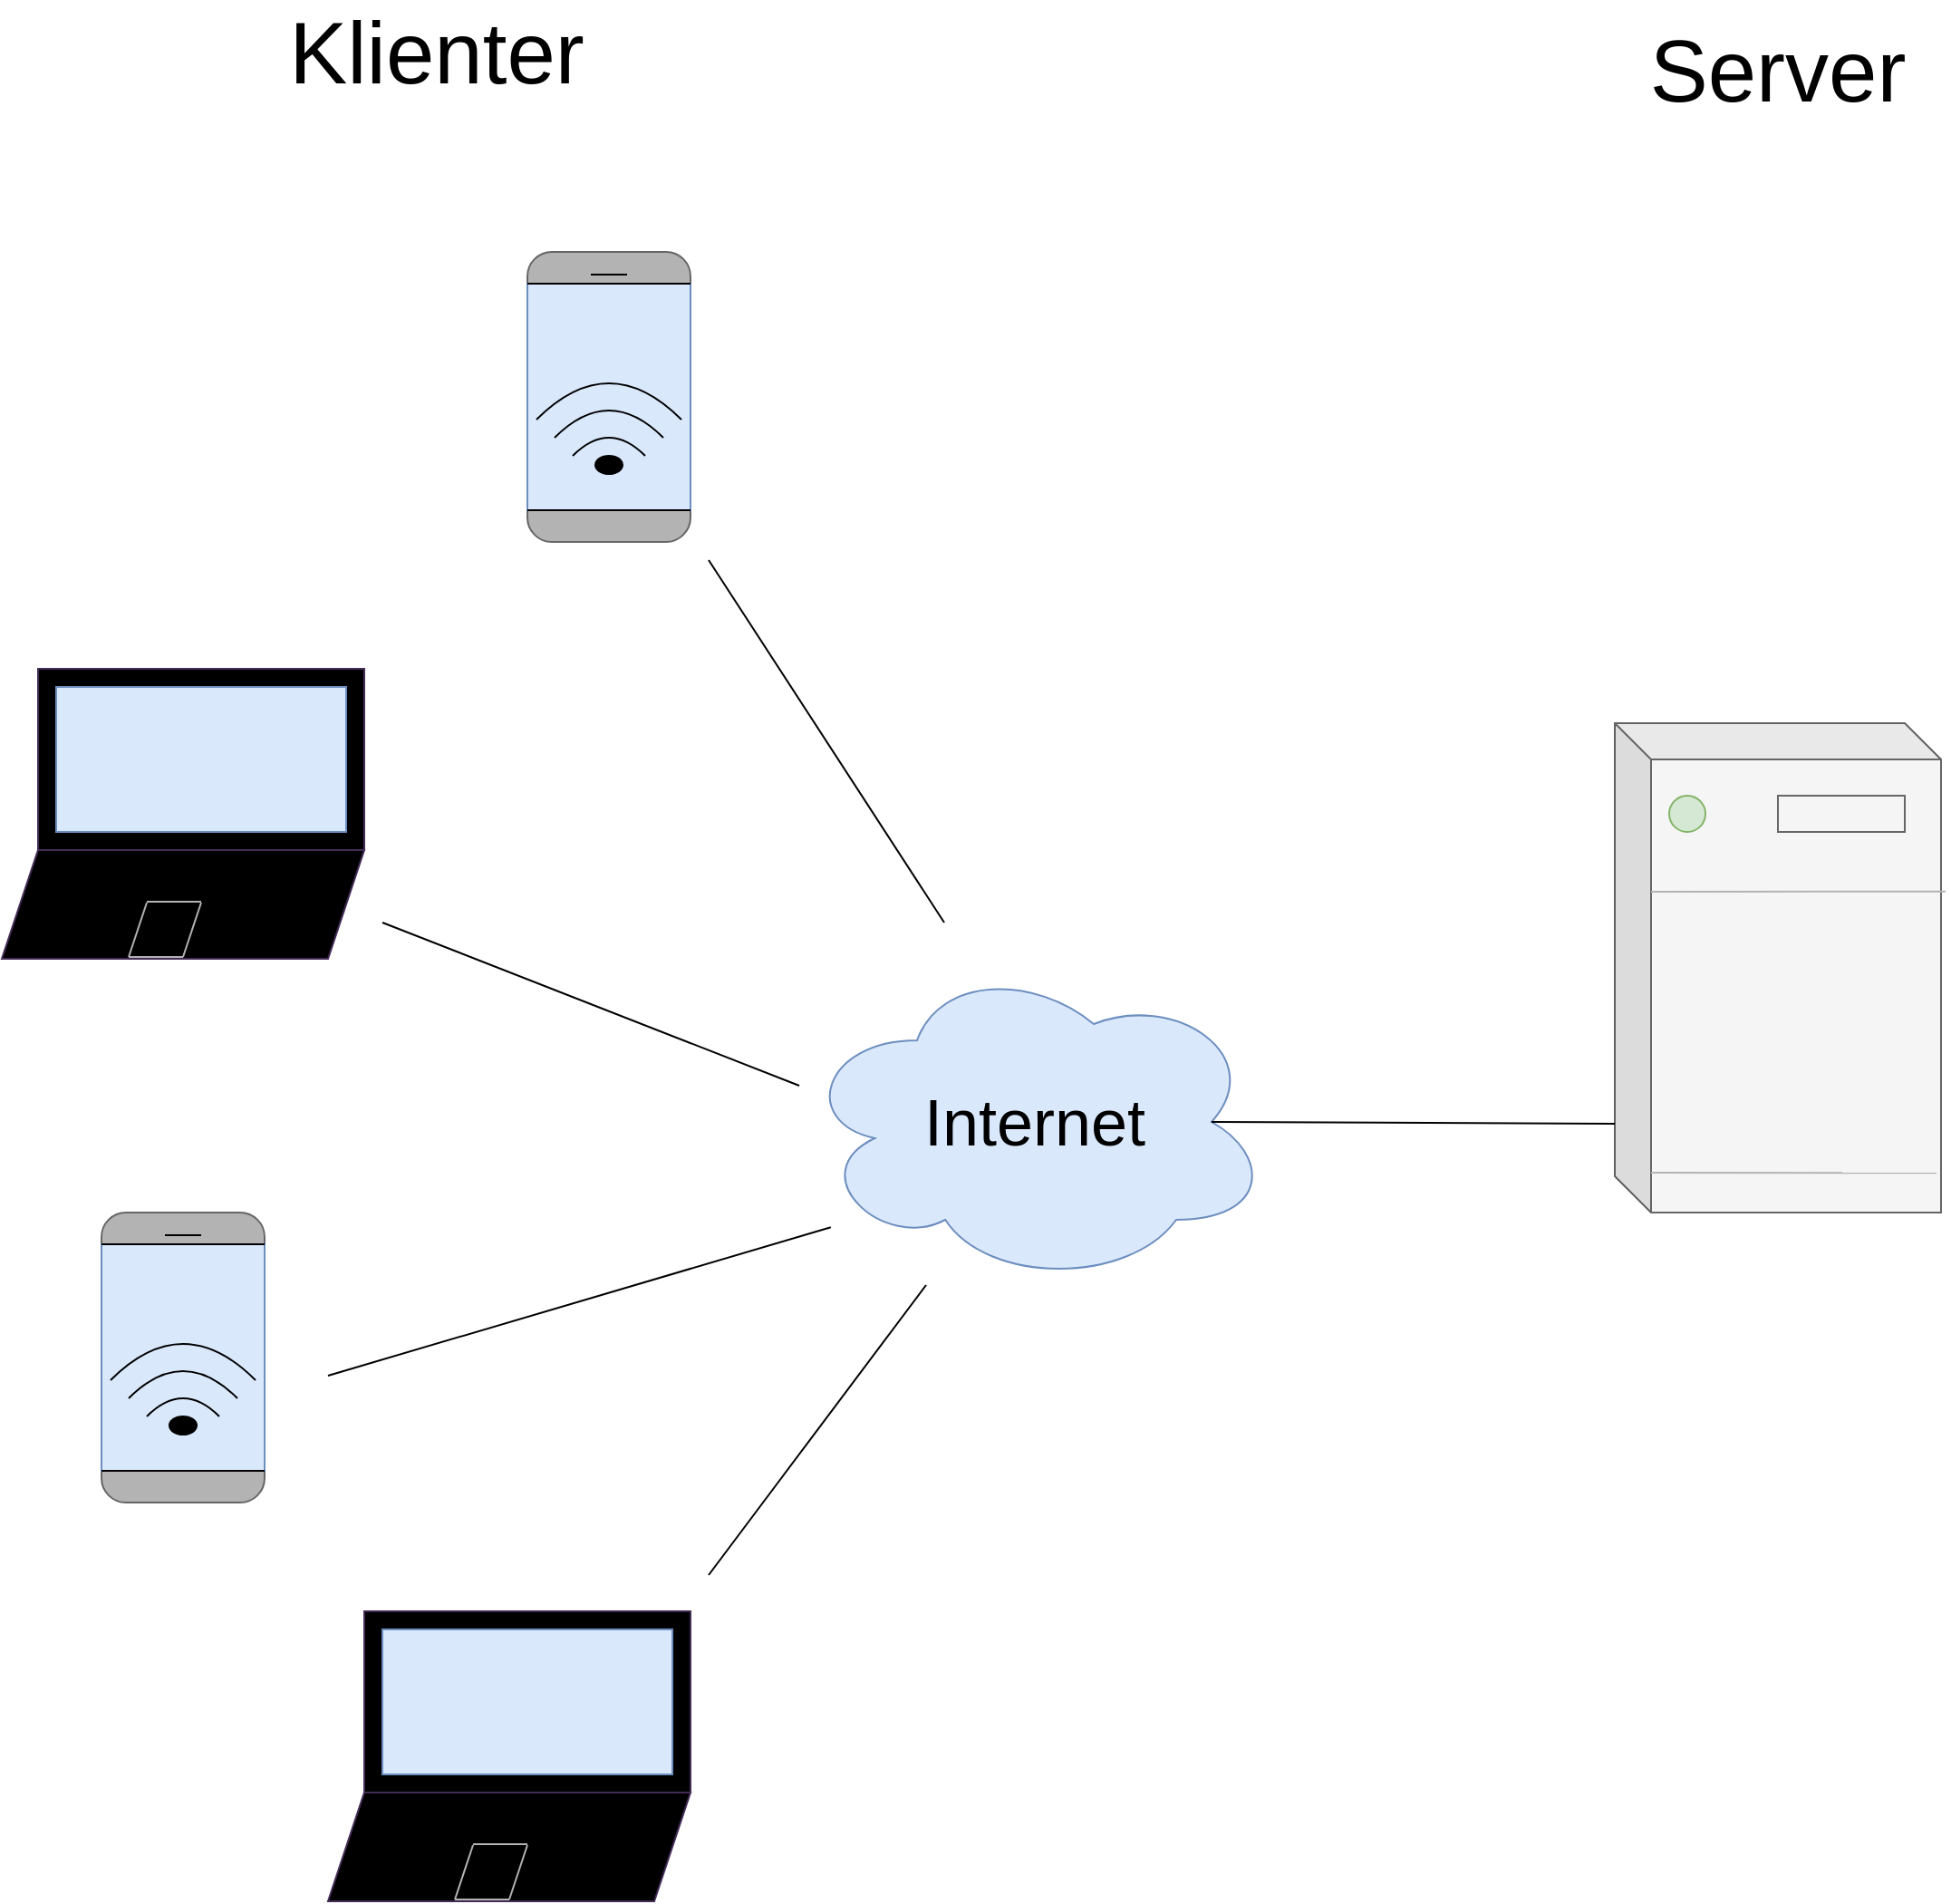 <mxfile version="14.5.3" type="github">
  <diagram id="fmbKC0q2LWB_QT3ke4Zq" name="Page-1">
    <mxGraphModel dx="2000" dy="2452" grid="1" gridSize="10" guides="1" tooltips="1" connect="1" arrows="1" fold="1" page="1" pageScale="1" pageWidth="827" pageHeight="1169" math="0" shadow="0">
      <root>
        <mxCell id="0" />
        <mxCell id="1" parent="0" />
        <mxCell id="uHbE02Shf1vOJwbQu4bD-41" value="" style="rounded=1;whiteSpace=wrap;html=1;strokeColor=#666666;fontColor=#333333;fillColor=#B3B3B3;" vertex="1" parent="1">
          <mxGeometry x="500" y="-1010" width="90" height="160" as="geometry" />
        </mxCell>
        <mxCell id="uHbE02Shf1vOJwbQu4bD-54" value="" style="rounded=0;whiteSpace=wrap;html=1;fillColor=#dae8fc;strokeColor=#6c8ebf;" vertex="1" parent="1">
          <mxGeometry x="500" y="-992.5" width="90" height="125" as="geometry" />
        </mxCell>
        <mxCell id="uHbE02Shf1vOJwbQu4bD-3" value="" style="shape=parallelogram;perimeter=parallelogramPerimeter;whiteSpace=wrap;html=1;fixedSize=1;strokeColor=#432D57;fontColor=#ffffff;fillColor=#000000;" vertex="1" parent="1">
          <mxGeometry x="210" y="-680" width="200" height="60" as="geometry" />
        </mxCell>
        <mxCell id="uHbE02Shf1vOJwbQu4bD-4" value="" style="rounded=0;whiteSpace=wrap;html=1;strokeColor=#432D57;fontColor=#ffffff;fillColor=#000000;" vertex="1" parent="1">
          <mxGeometry x="230" y="-780" width="180" height="100" as="geometry" />
        </mxCell>
        <mxCell id="uHbE02Shf1vOJwbQu4bD-10" value="" style="rounded=0;whiteSpace=wrap;html=1;fillColor=#dae8fc;strokeColor=#6c8ebf;" vertex="1" parent="1">
          <mxGeometry x="240" y="-770" width="160" height="80" as="geometry" />
        </mxCell>
        <mxCell id="uHbE02Shf1vOJwbQu4bD-19" value="" style="endArrow=none;html=1;strokeColor=#B3B3B3;" edge="1" parent="1">
          <mxGeometry width="50" height="50" relative="1" as="geometry">
            <mxPoint x="280" y="-621" as="sourcePoint" />
            <mxPoint x="290" y="-651" as="targetPoint" />
          </mxGeometry>
        </mxCell>
        <mxCell id="uHbE02Shf1vOJwbQu4bD-20" value="" style="endArrow=none;html=1;strokeColor=#B3B3B3;" edge="1" parent="1">
          <mxGeometry width="50" height="50" relative="1" as="geometry">
            <mxPoint x="310" y="-621" as="sourcePoint" />
            <mxPoint x="320" y="-651" as="targetPoint" />
          </mxGeometry>
        </mxCell>
        <mxCell id="uHbE02Shf1vOJwbQu4bD-21" value="" style="endArrow=none;html=1;strokeColor=#B3B3B3;" edge="1" parent="1">
          <mxGeometry width="50" height="50" relative="1" as="geometry">
            <mxPoint x="280" y="-621" as="sourcePoint" />
            <mxPoint x="310" y="-621" as="targetPoint" />
          </mxGeometry>
        </mxCell>
        <mxCell id="uHbE02Shf1vOJwbQu4bD-22" value="" style="endArrow=none;html=1;strokeColor=#B3B3B3;" edge="1" parent="1">
          <mxGeometry width="50" height="50" relative="1" as="geometry">
            <mxPoint x="290" y="-651.5" as="sourcePoint" />
            <mxPoint x="320" y="-651.5" as="targetPoint" />
          </mxGeometry>
        </mxCell>
        <mxCell id="uHbE02Shf1vOJwbQu4bD-23" value="" style="shape=parallelogram;perimeter=parallelogramPerimeter;whiteSpace=wrap;html=1;fixedSize=1;strokeColor=#432D57;fontColor=#ffffff;fillColor=#000000;" vertex="1" parent="1">
          <mxGeometry x="390" y="-160" width="200" height="60" as="geometry" />
        </mxCell>
        <mxCell id="uHbE02Shf1vOJwbQu4bD-24" value="" style="rounded=0;whiteSpace=wrap;html=1;strokeColor=#432D57;fontColor=#ffffff;fillColor=#000000;" vertex="1" parent="1">
          <mxGeometry x="410" y="-260" width="180" height="100" as="geometry" />
        </mxCell>
        <mxCell id="uHbE02Shf1vOJwbQu4bD-25" value="" style="rounded=0;whiteSpace=wrap;html=1;fillColor=#dae8fc;strokeColor=#6c8ebf;" vertex="1" parent="1">
          <mxGeometry x="420" y="-250" width="160" height="80" as="geometry" />
        </mxCell>
        <mxCell id="uHbE02Shf1vOJwbQu4bD-26" value="" style="endArrow=none;html=1;strokeColor=#B3B3B3;" edge="1" parent="1">
          <mxGeometry width="50" height="50" relative="1" as="geometry">
            <mxPoint x="460" y="-101" as="sourcePoint" />
            <mxPoint x="470" y="-131" as="targetPoint" />
          </mxGeometry>
        </mxCell>
        <mxCell id="uHbE02Shf1vOJwbQu4bD-27" value="" style="endArrow=none;html=1;strokeColor=#B3B3B3;" edge="1" parent="1">
          <mxGeometry width="50" height="50" relative="1" as="geometry">
            <mxPoint x="490" y="-101" as="sourcePoint" />
            <mxPoint x="500" y="-131" as="targetPoint" />
          </mxGeometry>
        </mxCell>
        <mxCell id="uHbE02Shf1vOJwbQu4bD-28" value="" style="endArrow=none;html=1;strokeColor=#B3B3B3;" edge="1" parent="1">
          <mxGeometry width="50" height="50" relative="1" as="geometry">
            <mxPoint x="460" y="-101" as="sourcePoint" />
            <mxPoint x="490" y="-101" as="targetPoint" />
          </mxGeometry>
        </mxCell>
        <mxCell id="uHbE02Shf1vOJwbQu4bD-29" value="" style="endArrow=none;html=1;strokeColor=#B3B3B3;" edge="1" parent="1">
          <mxGeometry width="50" height="50" relative="1" as="geometry">
            <mxPoint x="470" y="-131.5" as="sourcePoint" />
            <mxPoint x="500" y="-131.5" as="targetPoint" />
          </mxGeometry>
        </mxCell>
        <mxCell id="uHbE02Shf1vOJwbQu4bD-35" value="" style="shape=cube;whiteSpace=wrap;html=1;boundedLbl=1;backgroundOutline=1;darkOpacity=0.05;darkOpacity2=0.1;fillColor=#f5f5f5;strokeColor=#666666;fontColor=#333333;" vertex="1" parent="1">
          <mxGeometry x="1100" y="-750" width="180" height="270" as="geometry" />
        </mxCell>
        <mxCell id="uHbE02Shf1vOJwbQu4bD-36" value="" style="rounded=0;whiteSpace=wrap;html=1;fillColor=#f5f5f5;strokeColor=#666666;fontColor=#333333;" vertex="1" parent="1">
          <mxGeometry x="1190" y="-710" width="70" height="20" as="geometry" />
        </mxCell>
        <mxCell id="uHbE02Shf1vOJwbQu4bD-37" value="" style="endArrow=none;html=1;strokeColor=#B3B3B3;entryX=1.014;entryY=0.344;entryDx=0;entryDy=0;entryPerimeter=0;" edge="1" parent="1" target="uHbE02Shf1vOJwbQu4bD-35">
          <mxGeometry width="50" height="50" relative="1" as="geometry">
            <mxPoint x="1120" y="-657" as="sourcePoint" />
            <mxPoint x="960" y="-750" as="targetPoint" />
          </mxGeometry>
        </mxCell>
        <mxCell id="uHbE02Shf1vOJwbQu4bD-38" value="" style="endArrow=none;html=1;strokeColor=#B3B3B3;entryX=0.986;entryY=0.919;entryDx=0;entryDy=0;entryPerimeter=0;" edge="1" parent="1" target="uHbE02Shf1vOJwbQu4bD-35">
          <mxGeometry width="50" height="50" relative="1" as="geometry">
            <mxPoint x="1120" y="-502" as="sourcePoint" />
            <mxPoint x="960" y="-750" as="targetPoint" />
          </mxGeometry>
        </mxCell>
        <mxCell id="uHbE02Shf1vOJwbQu4bD-39" value="" style="ellipse;whiteSpace=wrap;html=1;fillColor=#d5e8d4;strokeColor=#82b366;" vertex="1" parent="1">
          <mxGeometry x="1130" y="-710" width="20" height="20" as="geometry" />
        </mxCell>
        <mxCell id="uHbE02Shf1vOJwbQu4bD-43" value="" style="endArrow=none;html=1;" edge="1" parent="1">
          <mxGeometry width="50" height="50" relative="1" as="geometry">
            <mxPoint x="500" y="-992.5" as="sourcePoint" />
            <mxPoint x="590" y="-992.5" as="targetPoint" />
          </mxGeometry>
        </mxCell>
        <mxCell id="uHbE02Shf1vOJwbQu4bD-44" value="" style="endArrow=none;html=1;strokeColor=#000000;" edge="1" parent="1">
          <mxGeometry width="50" height="50" relative="1" as="geometry">
            <mxPoint x="535" y="-997.5" as="sourcePoint" />
            <mxPoint x="555" y="-997.5" as="targetPoint" />
          </mxGeometry>
        </mxCell>
        <mxCell id="uHbE02Shf1vOJwbQu4bD-45" value="" style="endArrow=none;html=1;fillColor=#f5f5f5;" edge="1" parent="1">
          <mxGeometry width="50" height="50" relative="1" as="geometry">
            <mxPoint x="500" y="-867.5" as="sourcePoint" />
            <mxPoint x="590" y="-867.5" as="targetPoint" />
          </mxGeometry>
        </mxCell>
        <mxCell id="uHbE02Shf1vOJwbQu4bD-46" value="" style="ellipse;whiteSpace=wrap;html=1;fillColor=#000000;" vertex="1" parent="1">
          <mxGeometry x="537.5" y="-897.5" width="15" height="10" as="geometry" />
        </mxCell>
        <mxCell id="uHbE02Shf1vOJwbQu4bD-50" value="" style="curved=1;endArrow=none;html=1;strokeColor=#000000;startArrow=none;startFill=0;endFill=0;" edge="1" parent="1">
          <mxGeometry width="50" height="50" relative="1" as="geometry">
            <mxPoint x="525" y="-897.5" as="sourcePoint" />
            <mxPoint x="565" y="-897.5" as="targetPoint" />
            <Array as="points">
              <mxPoint x="545" y="-917.5" />
            </Array>
          </mxGeometry>
        </mxCell>
        <mxCell id="uHbE02Shf1vOJwbQu4bD-52" value="" style="curved=1;endArrow=none;html=1;strokeColor=#000000;startArrow=none;startFill=0;endFill=0;" edge="1" parent="1">
          <mxGeometry width="50" height="50" relative="1" as="geometry">
            <mxPoint x="515" y="-907.5" as="sourcePoint" />
            <mxPoint x="575" y="-907.5" as="targetPoint" />
            <Array as="points">
              <mxPoint x="545" y="-937.5" />
            </Array>
          </mxGeometry>
        </mxCell>
        <mxCell id="uHbE02Shf1vOJwbQu4bD-53" value="" style="curved=1;endArrow=none;html=1;strokeColor=#000000;startArrow=none;startFill=0;endFill=0;" edge="1" parent="1">
          <mxGeometry width="50" height="50" relative="1" as="geometry">
            <mxPoint x="505" y="-917.5" as="sourcePoint" />
            <mxPoint x="585" y="-917.5" as="targetPoint" />
            <Array as="points">
              <mxPoint x="545" y="-957.5" />
            </Array>
          </mxGeometry>
        </mxCell>
        <mxCell id="uHbE02Shf1vOJwbQu4bD-57" value="" style="rounded=1;whiteSpace=wrap;html=1;strokeColor=#666666;fontColor=#333333;fillColor=#B3B3B3;" vertex="1" parent="1">
          <mxGeometry x="265" y="-480" width="90" height="160" as="geometry" />
        </mxCell>
        <mxCell id="uHbE02Shf1vOJwbQu4bD-58" value="" style="rounded=0;whiteSpace=wrap;html=1;fillColor=#dae8fc;strokeColor=#6c8ebf;" vertex="1" parent="1">
          <mxGeometry x="265" y="-462.5" width="90" height="125" as="geometry" />
        </mxCell>
        <mxCell id="uHbE02Shf1vOJwbQu4bD-59" value="" style="endArrow=none;html=1;" edge="1" parent="1">
          <mxGeometry width="50" height="50" relative="1" as="geometry">
            <mxPoint x="265" y="-462.5" as="sourcePoint" />
            <mxPoint x="355" y="-462.5" as="targetPoint" />
          </mxGeometry>
        </mxCell>
        <mxCell id="uHbE02Shf1vOJwbQu4bD-60" value="" style="endArrow=none;html=1;strokeColor=#000000;" edge="1" parent="1">
          <mxGeometry width="50" height="50" relative="1" as="geometry">
            <mxPoint x="300" y="-467.5" as="sourcePoint" />
            <mxPoint x="320" y="-467.5" as="targetPoint" />
          </mxGeometry>
        </mxCell>
        <mxCell id="uHbE02Shf1vOJwbQu4bD-61" value="" style="endArrow=none;html=1;fillColor=#f5f5f5;" edge="1" parent="1">
          <mxGeometry width="50" height="50" relative="1" as="geometry">
            <mxPoint x="265" y="-337.5" as="sourcePoint" />
            <mxPoint x="355" y="-337.5" as="targetPoint" />
          </mxGeometry>
        </mxCell>
        <mxCell id="uHbE02Shf1vOJwbQu4bD-62" value="" style="ellipse;whiteSpace=wrap;html=1;fillColor=#000000;" vertex="1" parent="1">
          <mxGeometry x="302.5" y="-367.5" width="15" height="10" as="geometry" />
        </mxCell>
        <mxCell id="uHbE02Shf1vOJwbQu4bD-63" value="" style="curved=1;endArrow=none;html=1;strokeColor=#000000;startArrow=none;startFill=0;endFill=0;" edge="1" parent="1">
          <mxGeometry width="50" height="50" relative="1" as="geometry">
            <mxPoint x="290" y="-367.5" as="sourcePoint" />
            <mxPoint x="330" y="-367.5" as="targetPoint" />
            <Array as="points">
              <mxPoint x="310" y="-387.5" />
            </Array>
          </mxGeometry>
        </mxCell>
        <mxCell id="uHbE02Shf1vOJwbQu4bD-64" value="" style="curved=1;endArrow=none;html=1;strokeColor=#000000;startArrow=none;startFill=0;endFill=0;" edge="1" parent="1">
          <mxGeometry width="50" height="50" relative="1" as="geometry">
            <mxPoint x="280" y="-377.5" as="sourcePoint" />
            <mxPoint x="340" y="-377.5" as="targetPoint" />
            <Array as="points">
              <mxPoint x="310" y="-407.5" />
            </Array>
          </mxGeometry>
        </mxCell>
        <mxCell id="uHbE02Shf1vOJwbQu4bD-65" value="" style="curved=1;endArrow=none;html=1;strokeColor=#000000;startArrow=none;startFill=0;endFill=0;" edge="1" parent="1">
          <mxGeometry width="50" height="50" relative="1" as="geometry">
            <mxPoint x="270" y="-387.5" as="sourcePoint" />
            <mxPoint x="350" y="-387.5" as="targetPoint" />
            <Array as="points">
              <mxPoint x="310" y="-427.5" />
            </Array>
          </mxGeometry>
        </mxCell>
        <mxCell id="uHbE02Shf1vOJwbQu4bD-75" value="" style="endArrow=none;html=1;strokeColor=#000000;" edge="1" parent="1">
          <mxGeometry width="50" height="50" relative="1" as="geometry">
            <mxPoint x="730" y="-640" as="sourcePoint" />
            <mxPoint x="600" y="-840" as="targetPoint" />
          </mxGeometry>
        </mxCell>
        <mxCell id="uHbE02Shf1vOJwbQu4bD-76" value="" style="endArrow=none;html=1;strokeColor=#000000;" edge="1" parent="1">
          <mxGeometry width="50" height="50" relative="1" as="geometry">
            <mxPoint x="650" y="-550" as="sourcePoint" />
            <mxPoint x="420" y="-640" as="targetPoint" />
          </mxGeometry>
        </mxCell>
        <mxCell id="uHbE02Shf1vOJwbQu4bD-77" value="&lt;font style=&quot;font-size: 36px&quot;&gt;Internet&lt;/font&gt;" style="ellipse;shape=cloud;whiteSpace=wrap;html=1;fillColor=#dae8fc;strokeColor=#6c8ebf;" vertex="1" parent="1">
          <mxGeometry x="650" y="-620" width="260" height="180" as="geometry" />
        </mxCell>
        <mxCell id="uHbE02Shf1vOJwbQu4bD-78" value="" style="endArrow=none;html=1;strokeColor=#000000;entryX=0.067;entryY=0.823;entryDx=0;entryDy=0;entryPerimeter=0;" edge="1" parent="1" target="uHbE02Shf1vOJwbQu4bD-77">
          <mxGeometry width="50" height="50" relative="1" as="geometry">
            <mxPoint x="390" y="-390" as="sourcePoint" />
            <mxPoint x="720" y="-730" as="targetPoint" />
          </mxGeometry>
        </mxCell>
        <mxCell id="uHbE02Shf1vOJwbQu4bD-79" value="" style="endArrow=none;html=1;strokeColor=#000000;" edge="1" parent="1">
          <mxGeometry width="50" height="50" relative="1" as="geometry">
            <mxPoint x="600" y="-280" as="sourcePoint" />
            <mxPoint x="720" y="-440" as="targetPoint" />
          </mxGeometry>
        </mxCell>
        <mxCell id="uHbE02Shf1vOJwbQu4bD-80" value="" style="endArrow=none;html=1;strokeColor=#000000;exitX=0.875;exitY=0.5;exitDx=0;exitDy=0;exitPerimeter=0;" edge="1" parent="1" source="uHbE02Shf1vOJwbQu4bD-77">
          <mxGeometry width="50" height="50" relative="1" as="geometry">
            <mxPoint x="670" y="-390" as="sourcePoint" />
            <mxPoint x="1100" y="-529" as="targetPoint" />
          </mxGeometry>
        </mxCell>
        <mxCell id="uHbE02Shf1vOJwbQu4bD-81" value="&lt;font style=&quot;font-size: 48px&quot;&gt;Klienter&lt;/font&gt;" style="text;html=1;strokeColor=none;fillColor=none;align=center;verticalAlign=middle;whiteSpace=wrap;rounded=0;" vertex="1" parent="1">
          <mxGeometry x="430" y="-1130" width="40" height="20" as="geometry" />
        </mxCell>
        <mxCell id="uHbE02Shf1vOJwbQu4bD-82" value="&lt;font style=&quot;font-size: 48px&quot;&gt;Server&lt;/font&gt;" style="text;html=1;strokeColor=none;fillColor=none;align=center;verticalAlign=middle;whiteSpace=wrap;rounded=0;" vertex="1" parent="1">
          <mxGeometry x="1170" y="-1120" width="40" height="20" as="geometry" />
        </mxCell>
      </root>
    </mxGraphModel>
  </diagram>
</mxfile>
